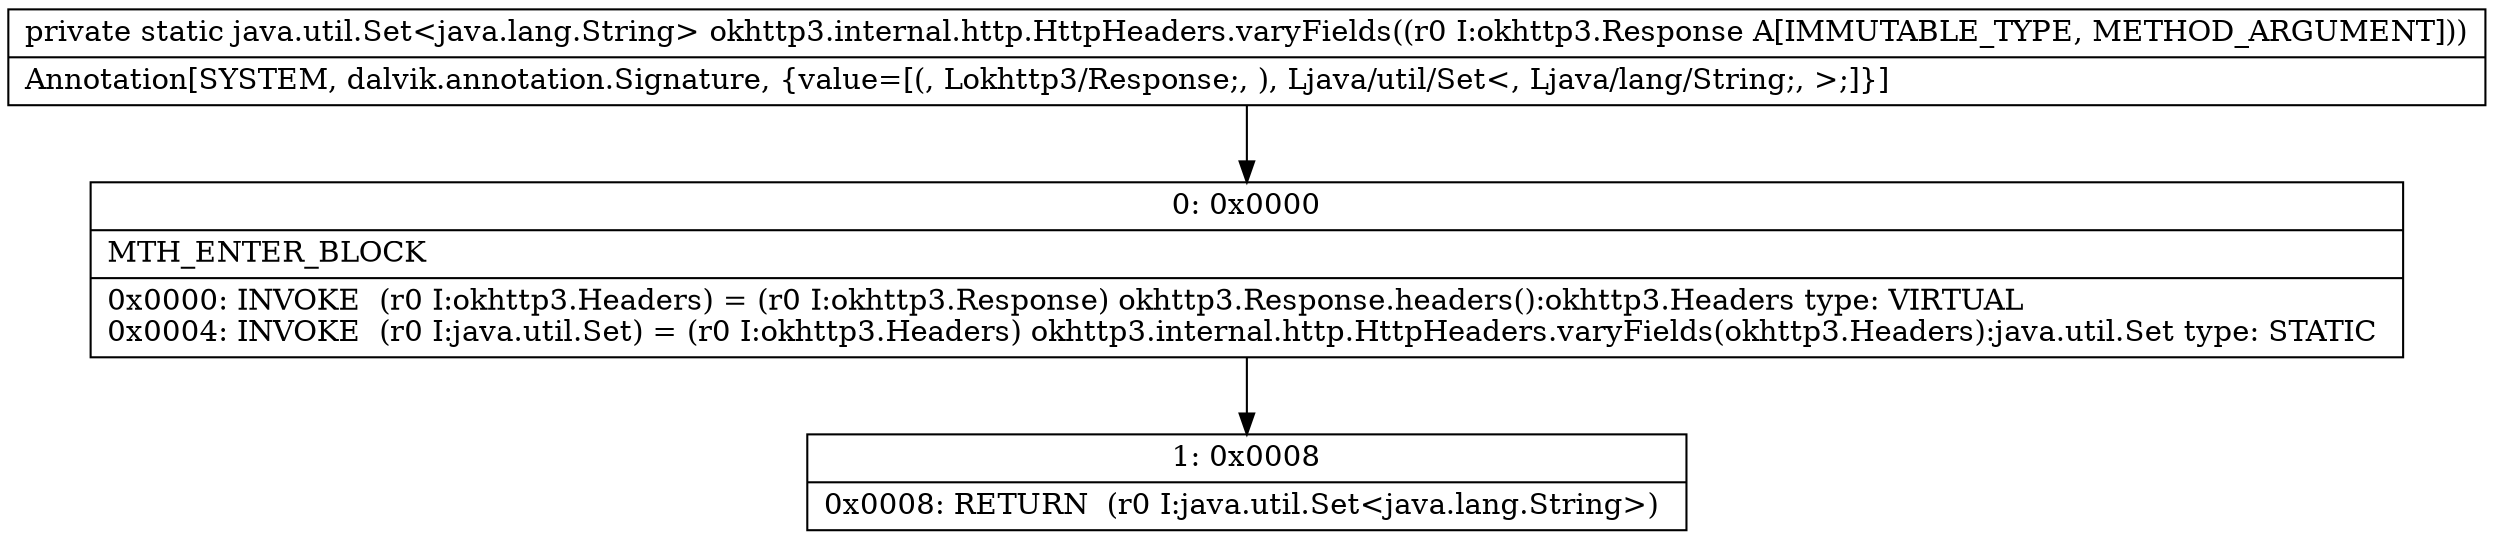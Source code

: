 digraph "CFG forokhttp3.internal.http.HttpHeaders.varyFields(Lokhttp3\/Response;)Ljava\/util\/Set;" {
Node_0 [shape=record,label="{0\:\ 0x0000|MTH_ENTER_BLOCK\l|0x0000: INVOKE  (r0 I:okhttp3.Headers) = (r0 I:okhttp3.Response) okhttp3.Response.headers():okhttp3.Headers type: VIRTUAL \l0x0004: INVOKE  (r0 I:java.util.Set) = (r0 I:okhttp3.Headers) okhttp3.internal.http.HttpHeaders.varyFields(okhttp3.Headers):java.util.Set type: STATIC \l}"];
Node_1 [shape=record,label="{1\:\ 0x0008|0x0008: RETURN  (r0 I:java.util.Set\<java.lang.String\>) \l}"];
MethodNode[shape=record,label="{private static java.util.Set\<java.lang.String\> okhttp3.internal.http.HttpHeaders.varyFields((r0 I:okhttp3.Response A[IMMUTABLE_TYPE, METHOD_ARGUMENT]))  | Annotation[SYSTEM, dalvik.annotation.Signature, \{value=[(, Lokhttp3\/Response;, ), Ljava\/util\/Set\<, Ljava\/lang\/String;, \>;]\}]\l}"];
MethodNode -> Node_0;
Node_0 -> Node_1;
}


